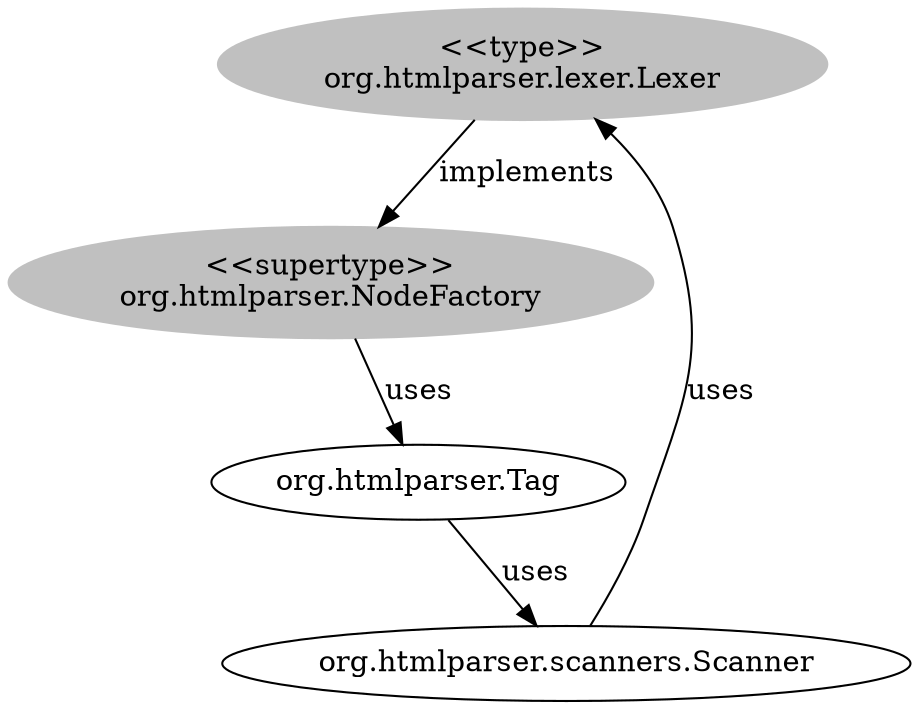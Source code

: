 digraph stk {
	org_htmlparser_lexer_Lexer [label="<<type>>
org.htmlparser.lexer.Lexer",style=filled,color="grey"];
	org_htmlparser_NodeFactory [label="<<supertype>>
org.htmlparser.NodeFactory",style=filled,color="grey"];
	org_htmlparser_scanners_Scanner [label="org.htmlparser.scanners.Scanner"];
	org_htmlparser_Tag [label="org.htmlparser.Tag"];
	org_htmlparser_lexer_Lexer -> org_htmlparser_NodeFactory [label=implements];
	org_htmlparser_NodeFactory -> org_htmlparser_Tag [label=uses];
	org_htmlparser_Tag -> org_htmlparser_scanners_Scanner [label=uses];
	org_htmlparser_scanners_Scanner -> org_htmlparser_lexer_Lexer [label=uses];
}
